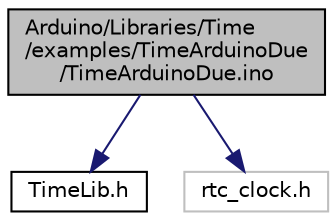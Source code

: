 digraph "Arduino/Libraries/Time/examples/TimeArduinoDue/TimeArduinoDue.ino"
{
  edge [fontname="Helvetica",fontsize="10",labelfontname="Helvetica",labelfontsize="10"];
  node [fontname="Helvetica",fontsize="10",shape=record];
  Node0 [label="Arduino/Libraries/Time\l/examples/TimeArduinoDue\l/TimeArduinoDue.ino",height=0.2,width=0.4,color="black", fillcolor="grey75", style="filled", fontcolor="black"];
  Node0 -> Node1 [color="midnightblue",fontsize="10",style="solid",fontname="Helvetica"];
  Node1 [label="TimeLib.h",height=0.2,width=0.4,color="black", fillcolor="white", style="filled",URL="$_time_lib_8h.html"];
  Node0 -> Node2 [color="midnightblue",fontsize="10",style="solid",fontname="Helvetica"];
  Node2 [label="rtc_clock.h",height=0.2,width=0.4,color="grey75", fillcolor="white", style="filled"];
}
